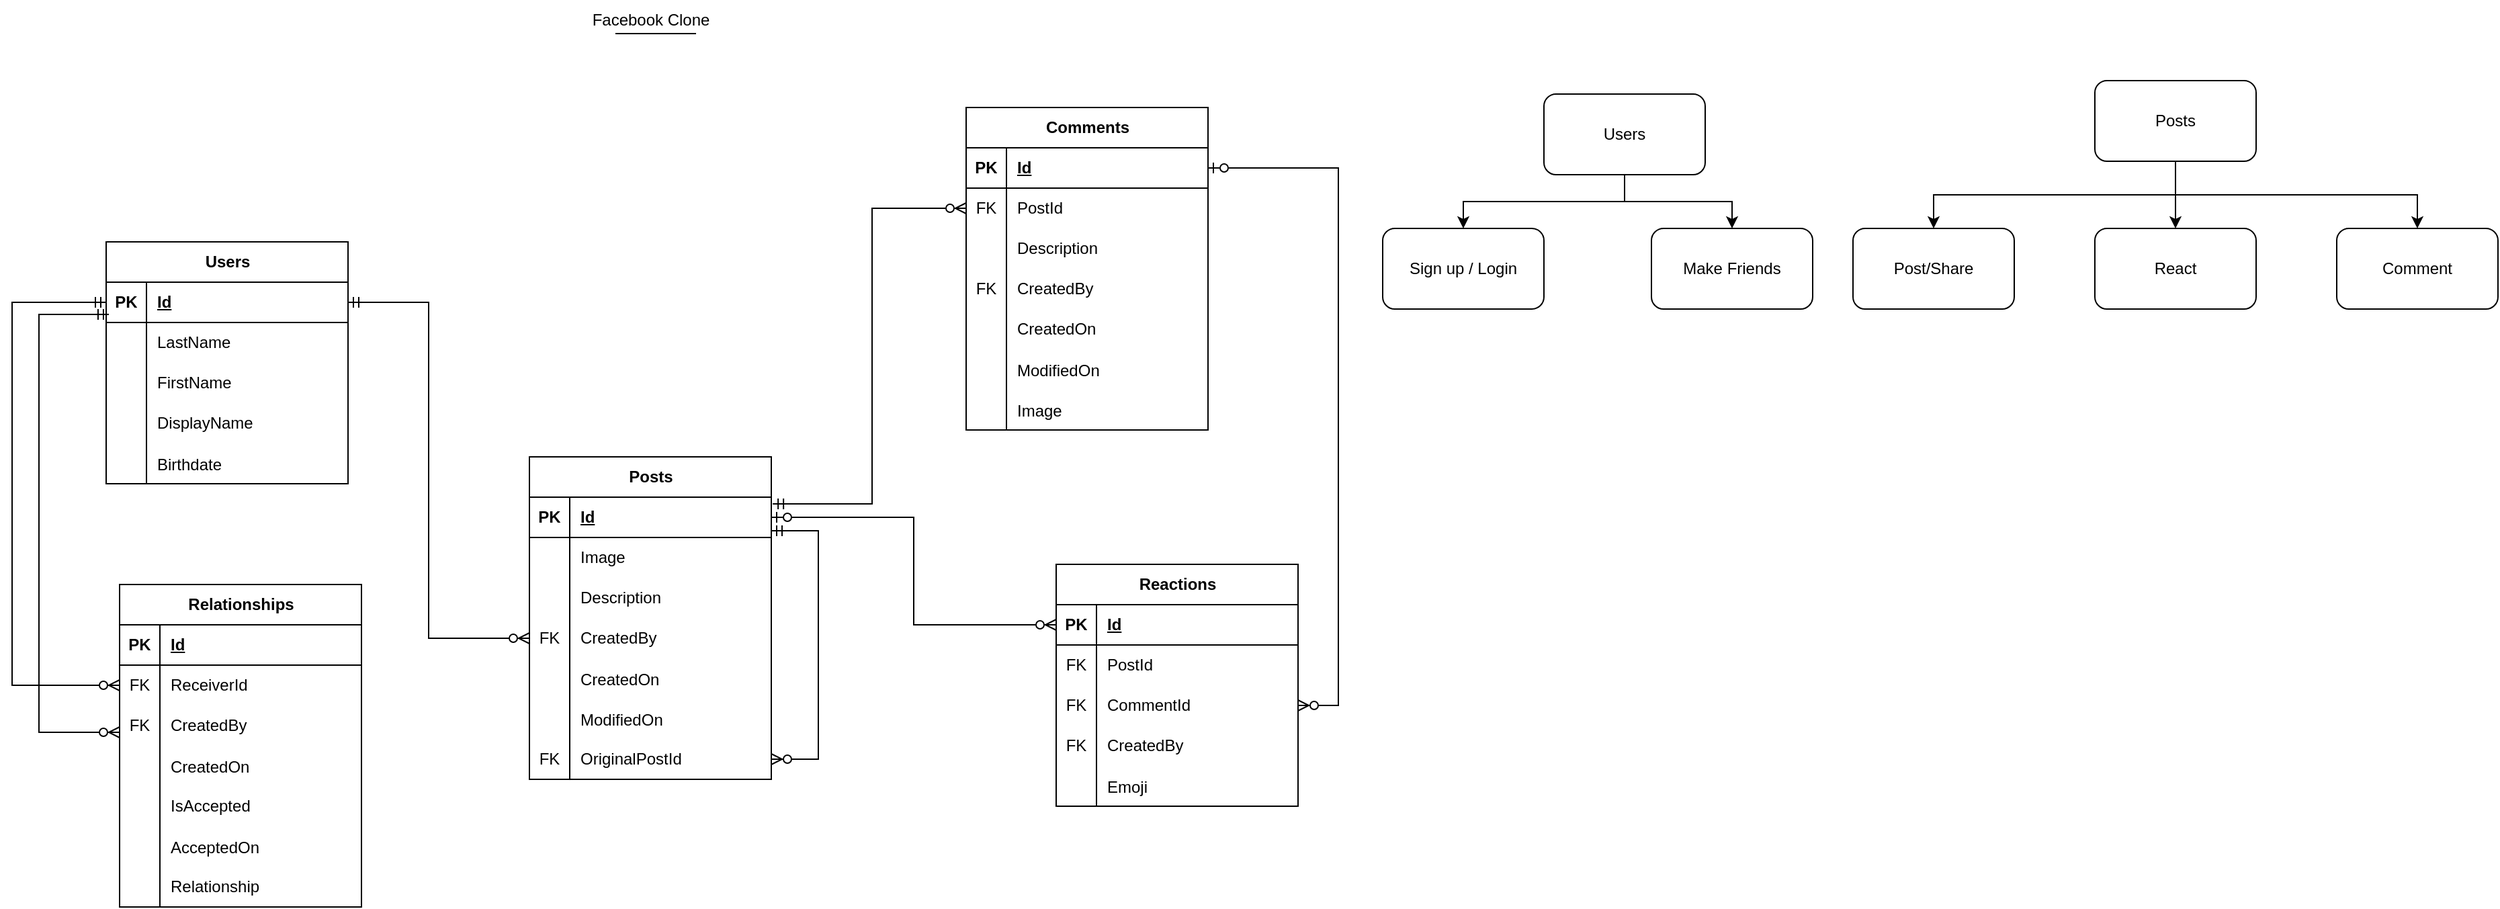 <mxfile version="22.0.3" type="device">
  <diagram name="Page-1" id="Ls2vxvLF3mPUD2TbKVZc">
    <mxGraphModel dx="1266" dy="743" grid="1" gridSize="10" guides="1" tooltips="1" connect="1" arrows="1" fold="1" page="1" pageScale="1" pageWidth="827" pageHeight="1169" math="0" shadow="0">
      <root>
        <mxCell id="0" />
        <mxCell id="1" parent="0" />
        <mxCell id="svQ7ZgQsW3y1tHbt9V3D-5" value="" style="line;strokeWidth=1;rotatable=0;dashed=0;labelPosition=right;align=left;verticalAlign=middle;spacingTop=0;spacingLeft=6;points=[];portConstraint=eastwest;" parent="1" vertex="1">
          <mxGeometry x="499" y="50" width="60" height="10" as="geometry" />
        </mxCell>
        <mxCell id="svQ7ZgQsW3y1tHbt9V3D-6" value="Facebook Clone" style="text;html=1;align=center;verticalAlign=middle;resizable=0;points=[];autosize=1;strokeColor=none;fillColor=none;" parent="1" vertex="1">
          <mxGeometry x="470" y="30" width="110" height="30" as="geometry" />
        </mxCell>
        <mxCell id="svQ7ZgQsW3y1tHbt9V3D-7" value="Users" style="shape=table;startSize=30;container=1;collapsible=1;childLayout=tableLayout;fixedRows=1;rowLines=0;fontStyle=1;align=center;resizeLast=1;html=1;" parent="1" vertex="1">
          <mxGeometry x="120" y="210" width="180" height="180" as="geometry" />
        </mxCell>
        <mxCell id="svQ7ZgQsW3y1tHbt9V3D-8" value="" style="shape=tableRow;horizontal=0;startSize=0;swimlaneHead=0;swimlaneBody=0;fillColor=none;collapsible=0;dropTarget=0;points=[[0,0.5],[1,0.5]];portConstraint=eastwest;top=0;left=0;right=0;bottom=1;" parent="svQ7ZgQsW3y1tHbt9V3D-7" vertex="1">
          <mxGeometry y="30" width="180" height="30" as="geometry" />
        </mxCell>
        <mxCell id="svQ7ZgQsW3y1tHbt9V3D-9" value="PK" style="shape=partialRectangle;connectable=0;fillColor=none;top=0;left=0;bottom=0;right=0;fontStyle=1;overflow=hidden;whiteSpace=wrap;html=1;" parent="svQ7ZgQsW3y1tHbt9V3D-8" vertex="1">
          <mxGeometry width="30" height="30" as="geometry">
            <mxRectangle width="30" height="30" as="alternateBounds" />
          </mxGeometry>
        </mxCell>
        <mxCell id="svQ7ZgQsW3y1tHbt9V3D-10" value="Id" style="shape=partialRectangle;connectable=0;fillColor=none;top=0;left=0;bottom=0;right=0;align=left;spacingLeft=6;fontStyle=5;overflow=hidden;whiteSpace=wrap;html=1;" parent="svQ7ZgQsW3y1tHbt9V3D-8" vertex="1">
          <mxGeometry x="30" width="150" height="30" as="geometry">
            <mxRectangle width="150" height="30" as="alternateBounds" />
          </mxGeometry>
        </mxCell>
        <mxCell id="svQ7ZgQsW3y1tHbt9V3D-11" value="" style="shape=tableRow;horizontal=0;startSize=0;swimlaneHead=0;swimlaneBody=0;fillColor=none;collapsible=0;dropTarget=0;points=[[0,0.5],[1,0.5]];portConstraint=eastwest;top=0;left=0;right=0;bottom=0;" parent="svQ7ZgQsW3y1tHbt9V3D-7" vertex="1">
          <mxGeometry y="60" width="180" height="30" as="geometry" />
        </mxCell>
        <mxCell id="svQ7ZgQsW3y1tHbt9V3D-12" value="" style="shape=partialRectangle;connectable=0;fillColor=none;top=0;left=0;bottom=0;right=0;editable=1;overflow=hidden;whiteSpace=wrap;html=1;" parent="svQ7ZgQsW3y1tHbt9V3D-11" vertex="1">
          <mxGeometry width="30" height="30" as="geometry">
            <mxRectangle width="30" height="30" as="alternateBounds" />
          </mxGeometry>
        </mxCell>
        <mxCell id="svQ7ZgQsW3y1tHbt9V3D-13" value="LastName" style="shape=partialRectangle;connectable=0;fillColor=none;top=0;left=0;bottom=0;right=0;align=left;spacingLeft=6;overflow=hidden;whiteSpace=wrap;html=1;" parent="svQ7ZgQsW3y1tHbt9V3D-11" vertex="1">
          <mxGeometry x="30" width="150" height="30" as="geometry">
            <mxRectangle width="150" height="30" as="alternateBounds" />
          </mxGeometry>
        </mxCell>
        <mxCell id="svQ7ZgQsW3y1tHbt9V3D-14" value="" style="shape=tableRow;horizontal=0;startSize=0;swimlaneHead=0;swimlaneBody=0;fillColor=none;collapsible=0;dropTarget=0;points=[[0,0.5],[1,0.5]];portConstraint=eastwest;top=0;left=0;right=0;bottom=0;" parent="svQ7ZgQsW3y1tHbt9V3D-7" vertex="1">
          <mxGeometry y="90" width="180" height="30" as="geometry" />
        </mxCell>
        <mxCell id="svQ7ZgQsW3y1tHbt9V3D-15" value="" style="shape=partialRectangle;connectable=0;fillColor=none;top=0;left=0;bottom=0;right=0;editable=1;overflow=hidden;whiteSpace=wrap;html=1;" parent="svQ7ZgQsW3y1tHbt9V3D-14" vertex="1">
          <mxGeometry width="30" height="30" as="geometry">
            <mxRectangle width="30" height="30" as="alternateBounds" />
          </mxGeometry>
        </mxCell>
        <mxCell id="svQ7ZgQsW3y1tHbt9V3D-16" value="FirstName" style="shape=partialRectangle;connectable=0;fillColor=none;top=0;left=0;bottom=0;right=0;align=left;spacingLeft=6;overflow=hidden;whiteSpace=wrap;html=1;" parent="svQ7ZgQsW3y1tHbt9V3D-14" vertex="1">
          <mxGeometry x="30" width="150" height="30" as="geometry">
            <mxRectangle width="150" height="30" as="alternateBounds" />
          </mxGeometry>
        </mxCell>
        <mxCell id="svQ7ZgQsW3y1tHbt9V3D-17" value="" style="shape=tableRow;horizontal=0;startSize=0;swimlaneHead=0;swimlaneBody=0;fillColor=none;collapsible=0;dropTarget=0;points=[[0,0.5],[1,0.5]];portConstraint=eastwest;top=0;left=0;right=0;bottom=0;" parent="svQ7ZgQsW3y1tHbt9V3D-7" vertex="1">
          <mxGeometry y="120" width="180" height="30" as="geometry" />
        </mxCell>
        <mxCell id="svQ7ZgQsW3y1tHbt9V3D-18" value="" style="shape=partialRectangle;connectable=0;fillColor=none;top=0;left=0;bottom=0;right=0;editable=1;overflow=hidden;whiteSpace=wrap;html=1;" parent="svQ7ZgQsW3y1tHbt9V3D-17" vertex="1">
          <mxGeometry width="30" height="30" as="geometry">
            <mxRectangle width="30" height="30" as="alternateBounds" />
          </mxGeometry>
        </mxCell>
        <mxCell id="svQ7ZgQsW3y1tHbt9V3D-19" value="DisplayName" style="shape=partialRectangle;connectable=0;fillColor=none;top=0;left=0;bottom=0;right=0;align=left;spacingLeft=6;overflow=hidden;whiteSpace=wrap;html=1;" parent="svQ7ZgQsW3y1tHbt9V3D-17" vertex="1">
          <mxGeometry x="30" width="150" height="30" as="geometry">
            <mxRectangle width="150" height="30" as="alternateBounds" />
          </mxGeometry>
        </mxCell>
        <mxCell id="svQ7ZgQsW3y1tHbt9V3D-85" value="" style="shape=tableRow;horizontal=0;startSize=0;swimlaneHead=0;swimlaneBody=0;fillColor=none;collapsible=0;dropTarget=0;points=[[0,0.5],[1,0.5]];portConstraint=eastwest;top=0;left=0;right=0;bottom=0;" parent="svQ7ZgQsW3y1tHbt9V3D-7" vertex="1">
          <mxGeometry y="150" width="180" height="30" as="geometry" />
        </mxCell>
        <mxCell id="svQ7ZgQsW3y1tHbt9V3D-86" value="" style="shape=partialRectangle;connectable=0;fillColor=none;top=0;left=0;bottom=0;right=0;editable=1;overflow=hidden;" parent="svQ7ZgQsW3y1tHbt9V3D-85" vertex="1">
          <mxGeometry width="30" height="30" as="geometry">
            <mxRectangle width="30" height="30" as="alternateBounds" />
          </mxGeometry>
        </mxCell>
        <mxCell id="svQ7ZgQsW3y1tHbt9V3D-87" value="Birthdate" style="shape=partialRectangle;connectable=0;fillColor=none;top=0;left=0;bottom=0;right=0;align=left;spacingLeft=6;overflow=hidden;" parent="svQ7ZgQsW3y1tHbt9V3D-85" vertex="1">
          <mxGeometry x="30" width="150" height="30" as="geometry">
            <mxRectangle width="150" height="30" as="alternateBounds" />
          </mxGeometry>
        </mxCell>
        <mxCell id="svQ7ZgQsW3y1tHbt9V3D-20" value="Posts" style="shape=table;startSize=30;container=1;collapsible=1;childLayout=tableLayout;fixedRows=1;rowLines=0;fontStyle=1;align=center;resizeLast=1;html=1;" parent="1" vertex="1">
          <mxGeometry x="435" y="370" width="180" height="240" as="geometry" />
        </mxCell>
        <mxCell id="svQ7ZgQsW3y1tHbt9V3D-21" value="" style="shape=tableRow;horizontal=0;startSize=0;swimlaneHead=0;swimlaneBody=0;fillColor=none;collapsible=0;dropTarget=0;points=[[0,0.5],[1,0.5]];portConstraint=eastwest;top=0;left=0;right=0;bottom=1;" parent="svQ7ZgQsW3y1tHbt9V3D-20" vertex="1">
          <mxGeometry y="30" width="180" height="30" as="geometry" />
        </mxCell>
        <mxCell id="svQ7ZgQsW3y1tHbt9V3D-22" value="PK" style="shape=partialRectangle;connectable=0;fillColor=none;top=0;left=0;bottom=0;right=0;fontStyle=1;overflow=hidden;whiteSpace=wrap;html=1;" parent="svQ7ZgQsW3y1tHbt9V3D-21" vertex="1">
          <mxGeometry width="30" height="30" as="geometry">
            <mxRectangle width="30" height="30" as="alternateBounds" />
          </mxGeometry>
        </mxCell>
        <mxCell id="svQ7ZgQsW3y1tHbt9V3D-23" value="Id" style="shape=partialRectangle;connectable=0;fillColor=none;top=0;left=0;bottom=0;right=0;align=left;spacingLeft=6;fontStyle=5;overflow=hidden;whiteSpace=wrap;html=1;" parent="svQ7ZgQsW3y1tHbt9V3D-21" vertex="1">
          <mxGeometry x="30" width="150" height="30" as="geometry">
            <mxRectangle width="150" height="30" as="alternateBounds" />
          </mxGeometry>
        </mxCell>
        <mxCell id="svQ7ZgQsW3y1tHbt9V3D-24" value="" style="shape=tableRow;horizontal=0;startSize=0;swimlaneHead=0;swimlaneBody=0;fillColor=none;collapsible=0;dropTarget=0;points=[[0,0.5],[1,0.5]];portConstraint=eastwest;top=0;left=0;right=0;bottom=0;" parent="svQ7ZgQsW3y1tHbt9V3D-20" vertex="1">
          <mxGeometry y="60" width="180" height="30" as="geometry" />
        </mxCell>
        <mxCell id="svQ7ZgQsW3y1tHbt9V3D-25" value="" style="shape=partialRectangle;connectable=0;fillColor=none;top=0;left=0;bottom=0;right=0;editable=1;overflow=hidden;whiteSpace=wrap;html=1;" parent="svQ7ZgQsW3y1tHbt9V3D-24" vertex="1">
          <mxGeometry width="30" height="30" as="geometry">
            <mxRectangle width="30" height="30" as="alternateBounds" />
          </mxGeometry>
        </mxCell>
        <mxCell id="svQ7ZgQsW3y1tHbt9V3D-26" value="Image" style="shape=partialRectangle;connectable=0;fillColor=none;top=0;left=0;bottom=0;right=0;align=left;spacingLeft=6;overflow=hidden;whiteSpace=wrap;html=1;" parent="svQ7ZgQsW3y1tHbt9V3D-24" vertex="1">
          <mxGeometry x="30" width="150" height="30" as="geometry">
            <mxRectangle width="150" height="30" as="alternateBounds" />
          </mxGeometry>
        </mxCell>
        <mxCell id="svQ7ZgQsW3y1tHbt9V3D-27" value="" style="shape=tableRow;horizontal=0;startSize=0;swimlaneHead=0;swimlaneBody=0;fillColor=none;collapsible=0;dropTarget=0;points=[[0,0.5],[1,0.5]];portConstraint=eastwest;top=0;left=0;right=0;bottom=0;" parent="svQ7ZgQsW3y1tHbt9V3D-20" vertex="1">
          <mxGeometry y="90" width="180" height="30" as="geometry" />
        </mxCell>
        <mxCell id="svQ7ZgQsW3y1tHbt9V3D-28" value="" style="shape=partialRectangle;connectable=0;fillColor=none;top=0;left=0;bottom=0;right=0;editable=1;overflow=hidden;whiteSpace=wrap;html=1;" parent="svQ7ZgQsW3y1tHbt9V3D-27" vertex="1">
          <mxGeometry width="30" height="30" as="geometry">
            <mxRectangle width="30" height="30" as="alternateBounds" />
          </mxGeometry>
        </mxCell>
        <mxCell id="svQ7ZgQsW3y1tHbt9V3D-29" value="Description" style="shape=partialRectangle;connectable=0;fillColor=none;top=0;left=0;bottom=0;right=0;align=left;spacingLeft=6;overflow=hidden;whiteSpace=wrap;html=1;" parent="svQ7ZgQsW3y1tHbt9V3D-27" vertex="1">
          <mxGeometry x="30" width="150" height="30" as="geometry">
            <mxRectangle width="150" height="30" as="alternateBounds" />
          </mxGeometry>
        </mxCell>
        <mxCell id="svQ7ZgQsW3y1tHbt9V3D-103" value="" style="shape=tableRow;horizontal=0;startSize=0;swimlaneHead=0;swimlaneBody=0;fillColor=none;collapsible=0;dropTarget=0;points=[[0,0.5],[1,0.5]];portConstraint=eastwest;top=0;left=0;right=0;bottom=0;" parent="svQ7ZgQsW3y1tHbt9V3D-20" vertex="1">
          <mxGeometry y="120" width="180" height="30" as="geometry" />
        </mxCell>
        <mxCell id="svQ7ZgQsW3y1tHbt9V3D-104" value="FK" style="shape=partialRectangle;connectable=0;fillColor=none;top=0;left=0;bottom=0;right=0;fontStyle=0;overflow=hidden;whiteSpace=wrap;html=1;" parent="svQ7ZgQsW3y1tHbt9V3D-103" vertex="1">
          <mxGeometry width="30" height="30" as="geometry">
            <mxRectangle width="30" height="30" as="alternateBounds" />
          </mxGeometry>
        </mxCell>
        <mxCell id="svQ7ZgQsW3y1tHbt9V3D-105" value="CreatedBy" style="shape=partialRectangle;connectable=0;fillColor=none;top=0;left=0;bottom=0;right=0;align=left;spacingLeft=6;fontStyle=0;overflow=hidden;whiteSpace=wrap;html=1;" parent="svQ7ZgQsW3y1tHbt9V3D-103" vertex="1">
          <mxGeometry x="30" width="150" height="30" as="geometry">
            <mxRectangle width="150" height="30" as="alternateBounds" />
          </mxGeometry>
        </mxCell>
        <mxCell id="svQ7ZgQsW3y1tHbt9V3D-113" value="" style="shape=tableRow;horizontal=0;startSize=0;swimlaneHead=0;swimlaneBody=0;fillColor=none;collapsible=0;dropTarget=0;points=[[0,0.5],[1,0.5]];portConstraint=eastwest;top=0;left=0;right=0;bottom=0;" parent="svQ7ZgQsW3y1tHbt9V3D-20" vertex="1">
          <mxGeometry y="150" width="180" height="30" as="geometry" />
        </mxCell>
        <mxCell id="svQ7ZgQsW3y1tHbt9V3D-114" value="" style="shape=partialRectangle;connectable=0;fillColor=none;top=0;left=0;bottom=0;right=0;editable=1;overflow=hidden;" parent="svQ7ZgQsW3y1tHbt9V3D-113" vertex="1">
          <mxGeometry width="30" height="30" as="geometry">
            <mxRectangle width="30" height="30" as="alternateBounds" />
          </mxGeometry>
        </mxCell>
        <mxCell id="svQ7ZgQsW3y1tHbt9V3D-115" value="CreatedOn" style="shape=partialRectangle;connectable=0;fillColor=none;top=0;left=0;bottom=0;right=0;align=left;spacingLeft=6;overflow=hidden;" parent="svQ7ZgQsW3y1tHbt9V3D-113" vertex="1">
          <mxGeometry x="30" width="150" height="30" as="geometry">
            <mxRectangle width="150" height="30" as="alternateBounds" />
          </mxGeometry>
        </mxCell>
        <mxCell id="svQ7ZgQsW3y1tHbt9V3D-116" value="" style="shape=tableRow;horizontal=0;startSize=0;swimlaneHead=0;swimlaneBody=0;fillColor=none;collapsible=0;dropTarget=0;points=[[0,0.5],[1,0.5]];portConstraint=eastwest;top=0;left=0;right=0;bottom=0;" parent="svQ7ZgQsW3y1tHbt9V3D-20" vertex="1">
          <mxGeometry y="180" width="180" height="30" as="geometry" />
        </mxCell>
        <mxCell id="svQ7ZgQsW3y1tHbt9V3D-117" value="" style="shape=partialRectangle;connectable=0;fillColor=none;top=0;left=0;bottom=0;right=0;editable=1;overflow=hidden;" parent="svQ7ZgQsW3y1tHbt9V3D-116" vertex="1">
          <mxGeometry width="30" height="30" as="geometry">
            <mxRectangle width="30" height="30" as="alternateBounds" />
          </mxGeometry>
        </mxCell>
        <mxCell id="svQ7ZgQsW3y1tHbt9V3D-118" value="ModifiedOn" style="shape=partialRectangle;connectable=0;fillColor=none;top=0;left=0;bottom=0;right=0;align=left;spacingLeft=6;overflow=hidden;" parent="svQ7ZgQsW3y1tHbt9V3D-116" vertex="1">
          <mxGeometry x="30" width="150" height="30" as="geometry">
            <mxRectangle width="150" height="30" as="alternateBounds" />
          </mxGeometry>
        </mxCell>
        <mxCell id="vN83RF1Jia2R7URb5gp9-1" value="" style="shape=tableRow;horizontal=0;startSize=0;swimlaneHead=0;swimlaneBody=0;fillColor=none;collapsible=0;dropTarget=0;points=[[0,0.5],[1,0.5]];portConstraint=eastwest;top=0;left=0;right=0;bottom=0;" parent="svQ7ZgQsW3y1tHbt9V3D-20" vertex="1">
          <mxGeometry y="210" width="180" height="30" as="geometry" />
        </mxCell>
        <mxCell id="vN83RF1Jia2R7URb5gp9-2" value="FK" style="shape=partialRectangle;connectable=0;fillColor=none;top=0;left=0;bottom=0;right=0;fontStyle=0;overflow=hidden;whiteSpace=wrap;html=1;" parent="vN83RF1Jia2R7URb5gp9-1" vertex="1">
          <mxGeometry width="30" height="30" as="geometry">
            <mxRectangle width="30" height="30" as="alternateBounds" />
          </mxGeometry>
        </mxCell>
        <mxCell id="vN83RF1Jia2R7URb5gp9-3" value="OriginalPostId" style="shape=partialRectangle;connectable=0;fillColor=none;top=0;left=0;bottom=0;right=0;align=left;spacingLeft=6;fontStyle=0;overflow=hidden;whiteSpace=wrap;html=1;" parent="vN83RF1Jia2R7URb5gp9-1" vertex="1">
          <mxGeometry x="30" width="150" height="30" as="geometry">
            <mxRectangle width="150" height="30" as="alternateBounds" />
          </mxGeometry>
        </mxCell>
        <mxCell id="vN83RF1Jia2R7URb5gp9-4" value="" style="fontSize=12;html=1;endArrow=ERzeroToMany;startArrow=ERmandOne;rounded=0;exitX=1;exitY=0.833;exitDx=0;exitDy=0;edgeStyle=elbowEdgeStyle;entryX=1;entryY=0.5;entryDx=0;entryDy=0;exitPerimeter=0;" parent="svQ7ZgQsW3y1tHbt9V3D-20" source="svQ7ZgQsW3y1tHbt9V3D-21" target="vN83RF1Jia2R7URb5gp9-1" edge="1">
          <mxGeometry width="100" height="100" relative="1" as="geometry">
            <mxPoint x="175" y="60" as="sourcePoint" />
            <mxPoint x="310" y="130" as="targetPoint" />
            <Array as="points">
              <mxPoint x="215" y="140" />
            </Array>
          </mxGeometry>
        </mxCell>
        <mxCell id="svQ7ZgQsW3y1tHbt9V3D-33" value="Relationships" style="shape=table;startSize=30;container=1;collapsible=1;childLayout=tableLayout;fixedRows=1;rowLines=0;fontStyle=1;align=center;resizeLast=1;html=1;" parent="1" vertex="1">
          <mxGeometry x="130" y="465" width="180" height="240" as="geometry" />
        </mxCell>
        <mxCell id="svQ7ZgQsW3y1tHbt9V3D-34" value="" style="shape=tableRow;horizontal=0;startSize=0;swimlaneHead=0;swimlaneBody=0;fillColor=none;collapsible=0;dropTarget=0;points=[[0,0.5],[1,0.5]];portConstraint=eastwest;top=0;left=0;right=0;bottom=1;" parent="svQ7ZgQsW3y1tHbt9V3D-33" vertex="1">
          <mxGeometry y="30" width="180" height="30" as="geometry" />
        </mxCell>
        <mxCell id="svQ7ZgQsW3y1tHbt9V3D-35" value="PK" style="shape=partialRectangle;connectable=0;fillColor=none;top=0;left=0;bottom=0;right=0;fontStyle=1;overflow=hidden;whiteSpace=wrap;html=1;" parent="svQ7ZgQsW3y1tHbt9V3D-34" vertex="1">
          <mxGeometry width="30" height="30" as="geometry">
            <mxRectangle width="30" height="30" as="alternateBounds" />
          </mxGeometry>
        </mxCell>
        <mxCell id="svQ7ZgQsW3y1tHbt9V3D-36" value="Id" style="shape=partialRectangle;connectable=0;fillColor=none;top=0;left=0;bottom=0;right=0;align=left;spacingLeft=6;fontStyle=5;overflow=hidden;whiteSpace=wrap;html=1;" parent="svQ7ZgQsW3y1tHbt9V3D-34" vertex="1">
          <mxGeometry x="30" width="150" height="30" as="geometry">
            <mxRectangle width="150" height="30" as="alternateBounds" />
          </mxGeometry>
        </mxCell>
        <mxCell id="svQ7ZgQsW3y1tHbt9V3D-91" value="" style="shape=tableRow;horizontal=0;startSize=0;swimlaneHead=0;swimlaneBody=0;fillColor=none;collapsible=0;dropTarget=0;points=[[0,0.5],[1,0.5]];portConstraint=eastwest;top=0;left=0;right=0;bottom=0;" parent="svQ7ZgQsW3y1tHbt9V3D-33" vertex="1">
          <mxGeometry y="60" width="180" height="30" as="geometry" />
        </mxCell>
        <mxCell id="svQ7ZgQsW3y1tHbt9V3D-92" value="FK" style="shape=partialRectangle;connectable=0;fillColor=none;top=0;left=0;bottom=0;right=0;fontStyle=0;overflow=hidden;whiteSpace=wrap;html=1;" parent="svQ7ZgQsW3y1tHbt9V3D-91" vertex="1">
          <mxGeometry width="30" height="30" as="geometry">
            <mxRectangle width="30" height="30" as="alternateBounds" />
          </mxGeometry>
        </mxCell>
        <mxCell id="svQ7ZgQsW3y1tHbt9V3D-93" value="ReceiverId" style="shape=partialRectangle;connectable=0;fillColor=none;top=0;left=0;bottom=0;right=0;align=left;spacingLeft=6;fontStyle=0;overflow=hidden;whiteSpace=wrap;html=1;" parent="svQ7ZgQsW3y1tHbt9V3D-91" vertex="1">
          <mxGeometry x="30" width="150" height="30" as="geometry">
            <mxRectangle width="150" height="30" as="alternateBounds" />
          </mxGeometry>
        </mxCell>
        <mxCell id="svQ7ZgQsW3y1tHbt9V3D-94" value="" style="shape=tableRow;horizontal=0;startSize=0;swimlaneHead=0;swimlaneBody=0;fillColor=none;collapsible=0;dropTarget=0;points=[[0,0.5],[1,0.5]];portConstraint=eastwest;top=0;left=0;right=0;bottom=0;" parent="svQ7ZgQsW3y1tHbt9V3D-33" vertex="1">
          <mxGeometry y="90" width="180" height="30" as="geometry" />
        </mxCell>
        <mxCell id="svQ7ZgQsW3y1tHbt9V3D-95" value="FK" style="shape=partialRectangle;connectable=0;fillColor=none;top=0;left=0;bottom=0;right=0;fontStyle=0;overflow=hidden;whiteSpace=wrap;html=1;" parent="svQ7ZgQsW3y1tHbt9V3D-94" vertex="1">
          <mxGeometry width="30" height="30" as="geometry">
            <mxRectangle width="30" height="30" as="alternateBounds" />
          </mxGeometry>
        </mxCell>
        <mxCell id="svQ7ZgQsW3y1tHbt9V3D-96" value="CreatedBy" style="shape=partialRectangle;connectable=0;fillColor=none;top=0;left=0;bottom=0;right=0;align=left;spacingLeft=6;fontStyle=0;overflow=hidden;whiteSpace=wrap;html=1;" parent="svQ7ZgQsW3y1tHbt9V3D-94" vertex="1">
          <mxGeometry x="30" width="150" height="30" as="geometry">
            <mxRectangle width="150" height="30" as="alternateBounds" />
          </mxGeometry>
        </mxCell>
        <mxCell id="svQ7ZgQsW3y1tHbt9V3D-110" value="" style="shape=tableRow;horizontal=0;startSize=0;swimlaneHead=0;swimlaneBody=0;fillColor=none;collapsible=0;dropTarget=0;points=[[0,0.5],[1,0.5]];portConstraint=eastwest;top=0;left=0;right=0;bottom=0;" parent="svQ7ZgQsW3y1tHbt9V3D-33" vertex="1">
          <mxGeometry y="120" width="180" height="30" as="geometry" />
        </mxCell>
        <mxCell id="svQ7ZgQsW3y1tHbt9V3D-111" value="" style="shape=partialRectangle;connectable=0;fillColor=none;top=0;left=0;bottom=0;right=0;editable=1;overflow=hidden;" parent="svQ7ZgQsW3y1tHbt9V3D-110" vertex="1">
          <mxGeometry width="30" height="30" as="geometry">
            <mxRectangle width="30" height="30" as="alternateBounds" />
          </mxGeometry>
        </mxCell>
        <mxCell id="svQ7ZgQsW3y1tHbt9V3D-112" value="CreatedOn" style="shape=partialRectangle;connectable=0;fillColor=none;top=0;left=0;bottom=0;right=0;align=left;spacingLeft=6;overflow=hidden;" parent="svQ7ZgQsW3y1tHbt9V3D-110" vertex="1">
          <mxGeometry x="30" width="150" height="30" as="geometry">
            <mxRectangle width="150" height="30" as="alternateBounds" />
          </mxGeometry>
        </mxCell>
        <mxCell id="svQ7ZgQsW3y1tHbt9V3D-97" value="" style="shape=tableRow;horizontal=0;startSize=0;swimlaneHead=0;swimlaneBody=0;fillColor=none;collapsible=0;dropTarget=0;points=[[0,0.5],[1,0.5]];portConstraint=eastwest;top=0;left=0;right=0;bottom=0;" parent="svQ7ZgQsW3y1tHbt9V3D-33" vertex="1">
          <mxGeometry y="150" width="180" height="30" as="geometry" />
        </mxCell>
        <mxCell id="svQ7ZgQsW3y1tHbt9V3D-98" value="" style="shape=partialRectangle;connectable=0;fillColor=none;top=0;left=0;bottom=0;right=0;fontStyle=0;overflow=hidden;whiteSpace=wrap;html=1;" parent="svQ7ZgQsW3y1tHbt9V3D-97" vertex="1">
          <mxGeometry width="30" height="30" as="geometry">
            <mxRectangle width="30" height="30" as="alternateBounds" />
          </mxGeometry>
        </mxCell>
        <mxCell id="svQ7ZgQsW3y1tHbt9V3D-99" value="IsAccepted" style="shape=partialRectangle;connectable=0;fillColor=none;top=0;left=0;bottom=0;right=0;align=left;spacingLeft=6;fontStyle=0;overflow=hidden;whiteSpace=wrap;html=1;" parent="svQ7ZgQsW3y1tHbt9V3D-97" vertex="1">
          <mxGeometry x="30" width="150" height="30" as="geometry">
            <mxRectangle width="150" height="30" as="alternateBounds" />
          </mxGeometry>
        </mxCell>
        <mxCell id="svQ7ZgQsW3y1tHbt9V3D-100" value="" style="shape=tableRow;horizontal=0;startSize=0;swimlaneHead=0;swimlaneBody=0;fillColor=none;collapsible=0;dropTarget=0;points=[[0,0.5],[1,0.5]];portConstraint=eastwest;top=0;left=0;right=0;bottom=0;" parent="svQ7ZgQsW3y1tHbt9V3D-33" vertex="1">
          <mxGeometry y="180" width="180" height="30" as="geometry" />
        </mxCell>
        <mxCell id="svQ7ZgQsW3y1tHbt9V3D-101" value="" style="shape=partialRectangle;connectable=0;fillColor=none;top=0;left=0;bottom=0;right=0;editable=1;overflow=hidden;" parent="svQ7ZgQsW3y1tHbt9V3D-100" vertex="1">
          <mxGeometry width="30" height="30" as="geometry">
            <mxRectangle width="30" height="30" as="alternateBounds" />
          </mxGeometry>
        </mxCell>
        <mxCell id="svQ7ZgQsW3y1tHbt9V3D-102" value="AcceptedOn" style="shape=partialRectangle;connectable=0;fillColor=none;top=0;left=0;bottom=0;right=0;align=left;spacingLeft=6;overflow=hidden;" parent="svQ7ZgQsW3y1tHbt9V3D-100" vertex="1">
          <mxGeometry x="30" width="150" height="30" as="geometry">
            <mxRectangle width="150" height="30" as="alternateBounds" />
          </mxGeometry>
        </mxCell>
        <mxCell id="svQ7ZgQsW3y1tHbt9V3D-43" value="" style="shape=tableRow;horizontal=0;startSize=0;swimlaneHead=0;swimlaneBody=0;fillColor=none;collapsible=0;dropTarget=0;points=[[0,0.5],[1,0.5]];portConstraint=eastwest;top=0;left=0;right=0;bottom=0;" parent="svQ7ZgQsW3y1tHbt9V3D-33" vertex="1">
          <mxGeometry y="210" width="180" height="30" as="geometry" />
        </mxCell>
        <mxCell id="svQ7ZgQsW3y1tHbt9V3D-44" value="" style="shape=partialRectangle;connectable=0;fillColor=none;top=0;left=0;bottom=0;right=0;editable=1;overflow=hidden;whiteSpace=wrap;html=1;" parent="svQ7ZgQsW3y1tHbt9V3D-43" vertex="1">
          <mxGeometry width="30" height="30" as="geometry">
            <mxRectangle width="30" height="30" as="alternateBounds" />
          </mxGeometry>
        </mxCell>
        <mxCell id="svQ7ZgQsW3y1tHbt9V3D-45" value="Relationship" style="shape=partialRectangle;connectable=0;fillColor=none;top=0;left=0;bottom=0;right=0;align=left;spacingLeft=6;overflow=hidden;whiteSpace=wrap;html=1;" parent="svQ7ZgQsW3y1tHbt9V3D-43" vertex="1">
          <mxGeometry x="30" width="150" height="30" as="geometry">
            <mxRectangle width="150" height="30" as="alternateBounds" />
          </mxGeometry>
        </mxCell>
        <mxCell id="svQ7ZgQsW3y1tHbt9V3D-46" value="Comments" style="shape=table;startSize=30;container=1;collapsible=1;childLayout=tableLayout;fixedRows=1;rowLines=0;fontStyle=1;align=center;resizeLast=1;html=1;" parent="1" vertex="1">
          <mxGeometry x="760" y="110" width="180" height="240" as="geometry" />
        </mxCell>
        <mxCell id="svQ7ZgQsW3y1tHbt9V3D-47" value="" style="shape=tableRow;horizontal=0;startSize=0;swimlaneHead=0;swimlaneBody=0;fillColor=none;collapsible=0;dropTarget=0;points=[[0,0.5],[1,0.5]];portConstraint=eastwest;top=0;left=0;right=0;bottom=1;" parent="svQ7ZgQsW3y1tHbt9V3D-46" vertex="1">
          <mxGeometry y="30" width="180" height="30" as="geometry" />
        </mxCell>
        <mxCell id="svQ7ZgQsW3y1tHbt9V3D-48" value="PK" style="shape=partialRectangle;connectable=0;fillColor=none;top=0;left=0;bottom=0;right=0;fontStyle=1;overflow=hidden;whiteSpace=wrap;html=1;" parent="svQ7ZgQsW3y1tHbt9V3D-47" vertex="1">
          <mxGeometry width="30" height="30" as="geometry">
            <mxRectangle width="30" height="30" as="alternateBounds" />
          </mxGeometry>
        </mxCell>
        <mxCell id="svQ7ZgQsW3y1tHbt9V3D-49" value="Id" style="shape=partialRectangle;connectable=0;fillColor=none;top=0;left=0;bottom=0;right=0;align=left;spacingLeft=6;fontStyle=5;overflow=hidden;whiteSpace=wrap;html=1;" parent="svQ7ZgQsW3y1tHbt9V3D-47" vertex="1">
          <mxGeometry x="30" width="150" height="30" as="geometry">
            <mxRectangle width="150" height="30" as="alternateBounds" />
          </mxGeometry>
        </mxCell>
        <mxCell id="svQ7ZgQsW3y1tHbt9V3D-119" value="" style="shape=tableRow;horizontal=0;startSize=0;swimlaneHead=0;swimlaneBody=0;fillColor=none;collapsible=0;dropTarget=0;points=[[0,0.5],[1,0.5]];portConstraint=eastwest;top=0;left=0;right=0;bottom=0;" parent="svQ7ZgQsW3y1tHbt9V3D-46" vertex="1">
          <mxGeometry y="60" width="180" height="30" as="geometry" />
        </mxCell>
        <mxCell id="svQ7ZgQsW3y1tHbt9V3D-120" value="FK" style="shape=partialRectangle;connectable=0;fillColor=none;top=0;left=0;bottom=0;right=0;fontStyle=0;overflow=hidden;whiteSpace=wrap;html=1;" parent="svQ7ZgQsW3y1tHbt9V3D-119" vertex="1">
          <mxGeometry width="30" height="30" as="geometry">
            <mxRectangle width="30" height="30" as="alternateBounds" />
          </mxGeometry>
        </mxCell>
        <mxCell id="svQ7ZgQsW3y1tHbt9V3D-121" value="PostId" style="shape=partialRectangle;connectable=0;fillColor=none;top=0;left=0;bottom=0;right=0;align=left;spacingLeft=6;fontStyle=0;overflow=hidden;whiteSpace=wrap;html=1;" parent="svQ7ZgQsW3y1tHbt9V3D-119" vertex="1">
          <mxGeometry x="30" width="150" height="30" as="geometry">
            <mxRectangle width="150" height="30" as="alternateBounds" />
          </mxGeometry>
        </mxCell>
        <mxCell id="svQ7ZgQsW3y1tHbt9V3D-53" value="" style="shape=tableRow;horizontal=0;startSize=0;swimlaneHead=0;swimlaneBody=0;fillColor=none;collapsible=0;dropTarget=0;points=[[0,0.5],[1,0.5]];portConstraint=eastwest;top=0;left=0;right=0;bottom=0;" parent="svQ7ZgQsW3y1tHbt9V3D-46" vertex="1">
          <mxGeometry y="90" width="180" height="30" as="geometry" />
        </mxCell>
        <mxCell id="svQ7ZgQsW3y1tHbt9V3D-54" value="" style="shape=partialRectangle;connectable=0;fillColor=none;top=0;left=0;bottom=0;right=0;editable=1;overflow=hidden;whiteSpace=wrap;html=1;" parent="svQ7ZgQsW3y1tHbt9V3D-53" vertex="1">
          <mxGeometry width="30" height="30" as="geometry">
            <mxRectangle width="30" height="30" as="alternateBounds" />
          </mxGeometry>
        </mxCell>
        <mxCell id="svQ7ZgQsW3y1tHbt9V3D-55" value="Description" style="shape=partialRectangle;connectable=0;fillColor=none;top=0;left=0;bottom=0;right=0;align=left;spacingLeft=6;overflow=hidden;whiteSpace=wrap;html=1;" parent="svQ7ZgQsW3y1tHbt9V3D-53" vertex="1">
          <mxGeometry x="30" width="150" height="30" as="geometry">
            <mxRectangle width="150" height="30" as="alternateBounds" />
          </mxGeometry>
        </mxCell>
        <mxCell id="svQ7ZgQsW3y1tHbt9V3D-125" value="" style="shape=tableRow;horizontal=0;startSize=0;swimlaneHead=0;swimlaneBody=0;fillColor=none;collapsible=0;dropTarget=0;points=[[0,0.5],[1,0.5]];portConstraint=eastwest;top=0;left=0;right=0;bottom=0;" parent="svQ7ZgQsW3y1tHbt9V3D-46" vertex="1">
          <mxGeometry y="120" width="180" height="30" as="geometry" />
        </mxCell>
        <mxCell id="svQ7ZgQsW3y1tHbt9V3D-126" value="FK" style="shape=partialRectangle;connectable=0;fillColor=none;top=0;left=0;bottom=0;right=0;fontStyle=0;overflow=hidden;whiteSpace=wrap;html=1;" parent="svQ7ZgQsW3y1tHbt9V3D-125" vertex="1">
          <mxGeometry width="30" height="30" as="geometry">
            <mxRectangle width="30" height="30" as="alternateBounds" />
          </mxGeometry>
        </mxCell>
        <mxCell id="svQ7ZgQsW3y1tHbt9V3D-127" value="CreatedBy" style="shape=partialRectangle;connectable=0;fillColor=none;top=0;left=0;bottom=0;right=0;align=left;spacingLeft=6;fontStyle=0;overflow=hidden;whiteSpace=wrap;html=1;" parent="svQ7ZgQsW3y1tHbt9V3D-125" vertex="1">
          <mxGeometry x="30" width="150" height="30" as="geometry">
            <mxRectangle width="150" height="30" as="alternateBounds" />
          </mxGeometry>
        </mxCell>
        <mxCell id="svQ7ZgQsW3y1tHbt9V3D-56" value="" style="shape=tableRow;horizontal=0;startSize=0;swimlaneHead=0;swimlaneBody=0;fillColor=none;collapsible=0;dropTarget=0;points=[[0,0.5],[1,0.5]];portConstraint=eastwest;top=0;left=0;right=0;bottom=0;" parent="svQ7ZgQsW3y1tHbt9V3D-46" vertex="1">
          <mxGeometry y="150" width="180" height="30" as="geometry" />
        </mxCell>
        <mxCell id="svQ7ZgQsW3y1tHbt9V3D-57" value="" style="shape=partialRectangle;connectable=0;fillColor=none;top=0;left=0;bottom=0;right=0;editable=1;overflow=hidden;whiteSpace=wrap;html=1;" parent="svQ7ZgQsW3y1tHbt9V3D-56" vertex="1">
          <mxGeometry width="30" height="30" as="geometry">
            <mxRectangle width="30" height="30" as="alternateBounds" />
          </mxGeometry>
        </mxCell>
        <mxCell id="svQ7ZgQsW3y1tHbt9V3D-58" value="CreatedOn" style="shape=partialRectangle;connectable=0;fillColor=none;top=0;left=0;bottom=0;right=0;align=left;spacingLeft=6;overflow=hidden;whiteSpace=wrap;html=1;" parent="svQ7ZgQsW3y1tHbt9V3D-56" vertex="1">
          <mxGeometry x="30" width="150" height="30" as="geometry">
            <mxRectangle width="150" height="30" as="alternateBounds" />
          </mxGeometry>
        </mxCell>
        <mxCell id="svQ7ZgQsW3y1tHbt9V3D-122" value="" style="shape=tableRow;horizontal=0;startSize=0;swimlaneHead=0;swimlaneBody=0;fillColor=none;collapsible=0;dropTarget=0;points=[[0,0.5],[1,0.5]];portConstraint=eastwest;top=0;left=0;right=0;bottom=0;" parent="svQ7ZgQsW3y1tHbt9V3D-46" vertex="1">
          <mxGeometry y="180" width="180" height="30" as="geometry" />
        </mxCell>
        <mxCell id="svQ7ZgQsW3y1tHbt9V3D-123" value="" style="shape=partialRectangle;connectable=0;fillColor=none;top=0;left=0;bottom=0;right=0;editable=1;overflow=hidden;" parent="svQ7ZgQsW3y1tHbt9V3D-122" vertex="1">
          <mxGeometry width="30" height="30" as="geometry">
            <mxRectangle width="30" height="30" as="alternateBounds" />
          </mxGeometry>
        </mxCell>
        <mxCell id="svQ7ZgQsW3y1tHbt9V3D-124" value="ModifiedOn" style="shape=partialRectangle;connectable=0;fillColor=none;top=0;left=0;bottom=0;right=0;align=left;spacingLeft=6;overflow=hidden;" parent="svQ7ZgQsW3y1tHbt9V3D-122" vertex="1">
          <mxGeometry x="30" width="150" height="30" as="geometry">
            <mxRectangle width="150" height="30" as="alternateBounds" />
          </mxGeometry>
        </mxCell>
        <mxCell id="svQ7ZgQsW3y1tHbt9V3D-128" value="" style="shape=tableRow;horizontal=0;startSize=0;swimlaneHead=0;swimlaneBody=0;fillColor=none;collapsible=0;dropTarget=0;points=[[0,0.5],[1,0.5]];portConstraint=eastwest;top=0;left=0;right=0;bottom=0;" parent="svQ7ZgQsW3y1tHbt9V3D-46" vertex="1">
          <mxGeometry y="210" width="180" height="30" as="geometry" />
        </mxCell>
        <mxCell id="svQ7ZgQsW3y1tHbt9V3D-129" value="" style="shape=partialRectangle;connectable=0;fillColor=none;top=0;left=0;bottom=0;right=0;editable=1;overflow=hidden;" parent="svQ7ZgQsW3y1tHbt9V3D-128" vertex="1">
          <mxGeometry width="30" height="30" as="geometry">
            <mxRectangle width="30" height="30" as="alternateBounds" />
          </mxGeometry>
        </mxCell>
        <mxCell id="svQ7ZgQsW3y1tHbt9V3D-130" value="Image" style="shape=partialRectangle;connectable=0;fillColor=none;top=0;left=0;bottom=0;right=0;align=left;spacingLeft=6;overflow=hidden;" parent="svQ7ZgQsW3y1tHbt9V3D-128" vertex="1">
          <mxGeometry x="30" width="150" height="30" as="geometry">
            <mxRectangle width="150" height="30" as="alternateBounds" />
          </mxGeometry>
        </mxCell>
        <mxCell id="svQ7ZgQsW3y1tHbt9V3D-80" style="edgeStyle=orthogonalEdgeStyle;rounded=0;orthogonalLoop=1;jettySize=auto;html=1;entryX=0.5;entryY=0;entryDx=0;entryDy=0;" parent="1" source="svQ7ZgQsW3y1tHbt9V3D-73" target="svQ7ZgQsW3y1tHbt9V3D-75" edge="1">
          <mxGeometry relative="1" as="geometry" />
        </mxCell>
        <mxCell id="svQ7ZgQsW3y1tHbt9V3D-81" style="edgeStyle=orthogonalEdgeStyle;rounded=0;orthogonalLoop=1;jettySize=auto;html=1;entryX=0.5;entryY=0;entryDx=0;entryDy=0;" parent="1" source="svQ7ZgQsW3y1tHbt9V3D-73" target="svQ7ZgQsW3y1tHbt9V3D-76" edge="1">
          <mxGeometry relative="1" as="geometry" />
        </mxCell>
        <mxCell id="svQ7ZgQsW3y1tHbt9V3D-73" value="Users" style="rounded=1;whiteSpace=wrap;html=1;" parent="1" vertex="1">
          <mxGeometry x="1190" y="100" width="120" height="60" as="geometry" />
        </mxCell>
        <mxCell id="svQ7ZgQsW3y1tHbt9V3D-82" style="edgeStyle=orthogonalEdgeStyle;rounded=0;orthogonalLoop=1;jettySize=auto;html=1;exitX=0.5;exitY=1;exitDx=0;exitDy=0;entryX=0.5;entryY=0;entryDx=0;entryDy=0;" parent="1" source="svQ7ZgQsW3y1tHbt9V3D-74" target="svQ7ZgQsW3y1tHbt9V3D-77" edge="1">
          <mxGeometry relative="1" as="geometry" />
        </mxCell>
        <mxCell id="svQ7ZgQsW3y1tHbt9V3D-83" style="edgeStyle=orthogonalEdgeStyle;rounded=0;orthogonalLoop=1;jettySize=auto;html=1;exitX=0.5;exitY=1;exitDx=0;exitDy=0;entryX=0.5;entryY=0;entryDx=0;entryDy=0;" parent="1" source="svQ7ZgQsW3y1tHbt9V3D-74" target="svQ7ZgQsW3y1tHbt9V3D-78" edge="1">
          <mxGeometry relative="1" as="geometry" />
        </mxCell>
        <mxCell id="svQ7ZgQsW3y1tHbt9V3D-84" style="edgeStyle=orthogonalEdgeStyle;rounded=0;orthogonalLoop=1;jettySize=auto;html=1;exitX=0.5;exitY=1;exitDx=0;exitDy=0;entryX=0.5;entryY=0;entryDx=0;entryDy=0;" parent="1" source="svQ7ZgQsW3y1tHbt9V3D-74" target="svQ7ZgQsW3y1tHbt9V3D-79" edge="1">
          <mxGeometry relative="1" as="geometry" />
        </mxCell>
        <mxCell id="svQ7ZgQsW3y1tHbt9V3D-74" value="Posts" style="rounded=1;whiteSpace=wrap;html=1;" parent="1" vertex="1">
          <mxGeometry x="1600" y="90" width="120" height="60" as="geometry" />
        </mxCell>
        <mxCell id="svQ7ZgQsW3y1tHbt9V3D-75" value="Sign up / Login" style="rounded=1;whiteSpace=wrap;html=1;" parent="1" vertex="1">
          <mxGeometry x="1070" y="200" width="120" height="60" as="geometry" />
        </mxCell>
        <mxCell id="svQ7ZgQsW3y1tHbt9V3D-76" value="Make Friends" style="rounded=1;whiteSpace=wrap;html=1;" parent="1" vertex="1">
          <mxGeometry x="1270" y="200" width="120" height="60" as="geometry" />
        </mxCell>
        <mxCell id="svQ7ZgQsW3y1tHbt9V3D-77" value="Post/Share" style="rounded=1;whiteSpace=wrap;html=1;" parent="1" vertex="1">
          <mxGeometry x="1420" y="200" width="120" height="60" as="geometry" />
        </mxCell>
        <mxCell id="svQ7ZgQsW3y1tHbt9V3D-78" value="React" style="rounded=1;whiteSpace=wrap;html=1;" parent="1" vertex="1">
          <mxGeometry x="1600" y="200" width="120" height="60" as="geometry" />
        </mxCell>
        <mxCell id="svQ7ZgQsW3y1tHbt9V3D-79" value="Comment" style="rounded=1;whiteSpace=wrap;html=1;" parent="1" vertex="1">
          <mxGeometry x="1780" y="200" width="120" height="60" as="geometry" />
        </mxCell>
        <mxCell id="svQ7ZgQsW3y1tHbt9V3D-59" value="Reactions" style="shape=table;startSize=30;container=1;collapsible=1;childLayout=tableLayout;fixedRows=1;rowLines=0;fontStyle=1;align=center;resizeLast=1;html=1;" parent="1" vertex="1">
          <mxGeometry x="827" y="450" width="180" height="180" as="geometry" />
        </mxCell>
        <mxCell id="svQ7ZgQsW3y1tHbt9V3D-60" value="" style="shape=tableRow;horizontal=0;startSize=0;swimlaneHead=0;swimlaneBody=0;fillColor=none;collapsible=0;dropTarget=0;points=[[0,0.5],[1,0.5]];portConstraint=eastwest;top=0;left=0;right=0;bottom=1;" parent="svQ7ZgQsW3y1tHbt9V3D-59" vertex="1">
          <mxGeometry y="30" width="180" height="30" as="geometry" />
        </mxCell>
        <mxCell id="svQ7ZgQsW3y1tHbt9V3D-61" value="PK" style="shape=partialRectangle;connectable=0;fillColor=none;top=0;left=0;bottom=0;right=0;fontStyle=1;overflow=hidden;whiteSpace=wrap;html=1;" parent="svQ7ZgQsW3y1tHbt9V3D-60" vertex="1">
          <mxGeometry width="30" height="30" as="geometry">
            <mxRectangle width="30" height="30" as="alternateBounds" />
          </mxGeometry>
        </mxCell>
        <mxCell id="svQ7ZgQsW3y1tHbt9V3D-62" value="Id" style="shape=partialRectangle;connectable=0;fillColor=none;top=0;left=0;bottom=0;right=0;align=left;spacingLeft=6;fontStyle=5;overflow=hidden;whiteSpace=wrap;html=1;" parent="svQ7ZgQsW3y1tHbt9V3D-60" vertex="1">
          <mxGeometry x="30" width="150" height="30" as="geometry">
            <mxRectangle width="150" height="30" as="alternateBounds" />
          </mxGeometry>
        </mxCell>
        <mxCell id="svQ7ZgQsW3y1tHbt9V3D-134" value="" style="shape=tableRow;horizontal=0;startSize=0;swimlaneHead=0;swimlaneBody=0;fillColor=none;collapsible=0;dropTarget=0;points=[[0,0.5],[1,0.5]];portConstraint=eastwest;top=0;left=0;right=0;bottom=0;" parent="svQ7ZgQsW3y1tHbt9V3D-59" vertex="1">
          <mxGeometry y="60" width="180" height="30" as="geometry" />
        </mxCell>
        <mxCell id="svQ7ZgQsW3y1tHbt9V3D-135" value="FK" style="shape=partialRectangle;connectable=0;fillColor=none;top=0;left=0;bottom=0;right=0;fontStyle=0;overflow=hidden;whiteSpace=wrap;html=1;" parent="svQ7ZgQsW3y1tHbt9V3D-134" vertex="1">
          <mxGeometry width="30" height="30" as="geometry">
            <mxRectangle width="30" height="30" as="alternateBounds" />
          </mxGeometry>
        </mxCell>
        <mxCell id="svQ7ZgQsW3y1tHbt9V3D-136" value="PostId" style="shape=partialRectangle;connectable=0;fillColor=none;top=0;left=0;bottom=0;right=0;align=left;spacingLeft=6;fontStyle=0;overflow=hidden;whiteSpace=wrap;html=1;" parent="svQ7ZgQsW3y1tHbt9V3D-134" vertex="1">
          <mxGeometry x="30" width="150" height="30" as="geometry">
            <mxRectangle width="150" height="30" as="alternateBounds" />
          </mxGeometry>
        </mxCell>
        <mxCell id="svQ7ZgQsW3y1tHbt9V3D-131" value="" style="shape=tableRow;horizontal=0;startSize=0;swimlaneHead=0;swimlaneBody=0;fillColor=none;collapsible=0;dropTarget=0;points=[[0,0.5],[1,0.5]];portConstraint=eastwest;top=0;left=0;right=0;bottom=0;" parent="svQ7ZgQsW3y1tHbt9V3D-59" vertex="1">
          <mxGeometry y="90" width="180" height="30" as="geometry" />
        </mxCell>
        <mxCell id="svQ7ZgQsW3y1tHbt9V3D-132" value="FK" style="shape=partialRectangle;connectable=0;fillColor=none;top=0;left=0;bottom=0;right=0;fontStyle=0;overflow=hidden;whiteSpace=wrap;html=1;" parent="svQ7ZgQsW3y1tHbt9V3D-131" vertex="1">
          <mxGeometry width="30" height="30" as="geometry">
            <mxRectangle width="30" height="30" as="alternateBounds" />
          </mxGeometry>
        </mxCell>
        <mxCell id="svQ7ZgQsW3y1tHbt9V3D-133" value="CommentId" style="shape=partialRectangle;connectable=0;fillColor=none;top=0;left=0;bottom=0;right=0;align=left;spacingLeft=6;fontStyle=0;overflow=hidden;whiteSpace=wrap;html=1;" parent="svQ7ZgQsW3y1tHbt9V3D-131" vertex="1">
          <mxGeometry x="30" width="150" height="30" as="geometry">
            <mxRectangle width="150" height="30" as="alternateBounds" />
          </mxGeometry>
        </mxCell>
        <mxCell id="svQ7ZgQsW3y1tHbt9V3D-144" value="" style="shape=tableRow;horizontal=0;startSize=0;swimlaneHead=0;swimlaneBody=0;fillColor=none;collapsible=0;dropTarget=0;points=[[0,0.5],[1,0.5]];portConstraint=eastwest;top=0;left=0;right=0;bottom=0;" parent="svQ7ZgQsW3y1tHbt9V3D-59" vertex="1">
          <mxGeometry y="120" width="180" height="30" as="geometry" />
        </mxCell>
        <mxCell id="svQ7ZgQsW3y1tHbt9V3D-145" value="FK" style="shape=partialRectangle;connectable=0;fillColor=none;top=0;left=0;bottom=0;right=0;fontStyle=0;overflow=hidden;whiteSpace=wrap;html=1;" parent="svQ7ZgQsW3y1tHbt9V3D-144" vertex="1">
          <mxGeometry width="30" height="30" as="geometry">
            <mxRectangle width="30" height="30" as="alternateBounds" />
          </mxGeometry>
        </mxCell>
        <mxCell id="svQ7ZgQsW3y1tHbt9V3D-146" value="CreatedBy" style="shape=partialRectangle;connectable=0;fillColor=none;top=0;left=0;bottom=0;right=0;align=left;spacingLeft=6;fontStyle=0;overflow=hidden;whiteSpace=wrap;html=1;" parent="svQ7ZgQsW3y1tHbt9V3D-144" vertex="1">
          <mxGeometry x="30" width="150" height="30" as="geometry">
            <mxRectangle width="150" height="30" as="alternateBounds" />
          </mxGeometry>
        </mxCell>
        <mxCell id="svQ7ZgQsW3y1tHbt9V3D-150" value="" style="shape=tableRow;horizontal=0;startSize=0;swimlaneHead=0;swimlaneBody=0;fillColor=none;collapsible=0;dropTarget=0;points=[[0,0.5],[1,0.5]];portConstraint=eastwest;top=0;left=0;right=0;bottom=0;" parent="svQ7ZgQsW3y1tHbt9V3D-59" vertex="1">
          <mxGeometry y="150" width="180" height="30" as="geometry" />
        </mxCell>
        <mxCell id="svQ7ZgQsW3y1tHbt9V3D-151" value="" style="shape=partialRectangle;connectable=0;fillColor=none;top=0;left=0;bottom=0;right=0;editable=1;overflow=hidden;" parent="svQ7ZgQsW3y1tHbt9V3D-150" vertex="1">
          <mxGeometry width="30" height="30" as="geometry">
            <mxRectangle width="30" height="30" as="alternateBounds" />
          </mxGeometry>
        </mxCell>
        <mxCell id="svQ7ZgQsW3y1tHbt9V3D-152" value="Emoji" style="shape=partialRectangle;connectable=0;fillColor=none;top=0;left=0;bottom=0;right=0;align=left;spacingLeft=6;overflow=hidden;" parent="svQ7ZgQsW3y1tHbt9V3D-150" vertex="1">
          <mxGeometry x="30" width="150" height="30" as="geometry">
            <mxRectangle width="150" height="30" as="alternateBounds" />
          </mxGeometry>
        </mxCell>
        <mxCell id="svQ7ZgQsW3y1tHbt9V3D-154" value="" style="fontSize=12;html=1;endArrow=ERzeroToMany;startArrow=ERmandOne;rounded=0;exitX=0;exitY=0.5;exitDx=0;exitDy=0;edgeStyle=elbowEdgeStyle;" parent="1" source="svQ7ZgQsW3y1tHbt9V3D-8" target="svQ7ZgQsW3y1tHbt9V3D-91" edge="1">
          <mxGeometry width="100" height="100" relative="1" as="geometry">
            <mxPoint x="400" y="520" as="sourcePoint" />
            <mxPoint x="120" y="535" as="targetPoint" />
            <Array as="points">
              <mxPoint x="50" y="390" />
            </Array>
          </mxGeometry>
        </mxCell>
        <mxCell id="svQ7ZgQsW3y1tHbt9V3D-156" value="" style="fontSize=12;html=1;endArrow=ERzeroToMany;startArrow=ERmandOne;rounded=0;exitX=0.011;exitY=0.8;exitDx=0;exitDy=0;edgeStyle=elbowEdgeStyle;exitPerimeter=0;" parent="1" source="svQ7ZgQsW3y1tHbt9V3D-8" edge="1">
          <mxGeometry width="100" height="100" relative="1" as="geometry">
            <mxPoint x="120" y="290" as="sourcePoint" />
            <mxPoint x="130" y="575" as="targetPoint" />
            <Array as="points">
              <mxPoint x="70" y="420" />
            </Array>
          </mxGeometry>
        </mxCell>
        <mxCell id="svQ7ZgQsW3y1tHbt9V3D-157" value="" style="fontSize=12;html=1;endArrow=ERzeroToMany;startArrow=ERmandOne;rounded=0;exitX=1;exitY=0.5;exitDx=0;exitDy=0;edgeStyle=elbowEdgeStyle;" parent="1" source="svQ7ZgQsW3y1tHbt9V3D-8" target="svQ7ZgQsW3y1tHbt9V3D-103" edge="1">
          <mxGeometry width="100" height="100" relative="1" as="geometry">
            <mxPoint x="132" y="274" as="sourcePoint" />
            <mxPoint x="140" y="585" as="targetPoint" />
            <Array as="points">
              <mxPoint x="360" y="300" />
            </Array>
          </mxGeometry>
        </mxCell>
        <mxCell id="svQ7ZgQsW3y1tHbt9V3D-158" value="" style="edgeStyle=elbowEdgeStyle;fontSize=12;html=1;endArrow=ERzeroToMany;startArrow=ERzeroToOne;rounded=0;exitX=1;exitY=0.5;exitDx=0;exitDy=0;entryX=0;entryY=0.5;entryDx=0;entryDy=0;" parent="1" source="svQ7ZgQsW3y1tHbt9V3D-21" target="svQ7ZgQsW3y1tHbt9V3D-60" edge="1">
          <mxGeometry width="100" height="100" relative="1" as="geometry">
            <mxPoint x="620" y="500" as="sourcePoint" />
            <mxPoint x="720" y="400" as="targetPoint" />
          </mxGeometry>
        </mxCell>
        <mxCell id="svQ7ZgQsW3y1tHbt9V3D-159" value="" style="edgeStyle=entityRelationEdgeStyle;fontSize=12;html=1;endArrow=ERzeroToMany;startArrow=ERzeroToOne;rounded=0;exitX=1;exitY=0.5;exitDx=0;exitDy=0;" parent="1" source="svQ7ZgQsW3y1tHbt9V3D-47" target="svQ7ZgQsW3y1tHbt9V3D-131" edge="1">
          <mxGeometry width="100" height="100" relative="1" as="geometry">
            <mxPoint x="619" y="520" as="sourcePoint" />
            <mxPoint x="784" y="610" as="targetPoint" />
            <Array as="points">
              <mxPoint x="734" y="745" />
            </Array>
          </mxGeometry>
        </mxCell>
        <mxCell id="RUjWp3VY2CPSqpKSufz_-1" value="" style="fontSize=12;html=1;endArrow=ERzeroToMany;startArrow=ERmandOne;rounded=0;exitX=1.006;exitY=0.167;exitDx=0;exitDy=0;edgeStyle=elbowEdgeStyle;entryX=0;entryY=0.5;entryDx=0;entryDy=0;exitPerimeter=0;" edge="1" parent="1" source="svQ7ZgQsW3y1tHbt9V3D-21" target="svQ7ZgQsW3y1tHbt9V3D-119">
          <mxGeometry width="100" height="100" relative="1" as="geometry">
            <mxPoint x="625" y="255" as="sourcePoint" />
            <mxPoint x="625" y="425" as="targetPoint" />
            <Array as="points">
              <mxPoint x="690" y="400" />
            </Array>
          </mxGeometry>
        </mxCell>
      </root>
    </mxGraphModel>
  </diagram>
</mxfile>
